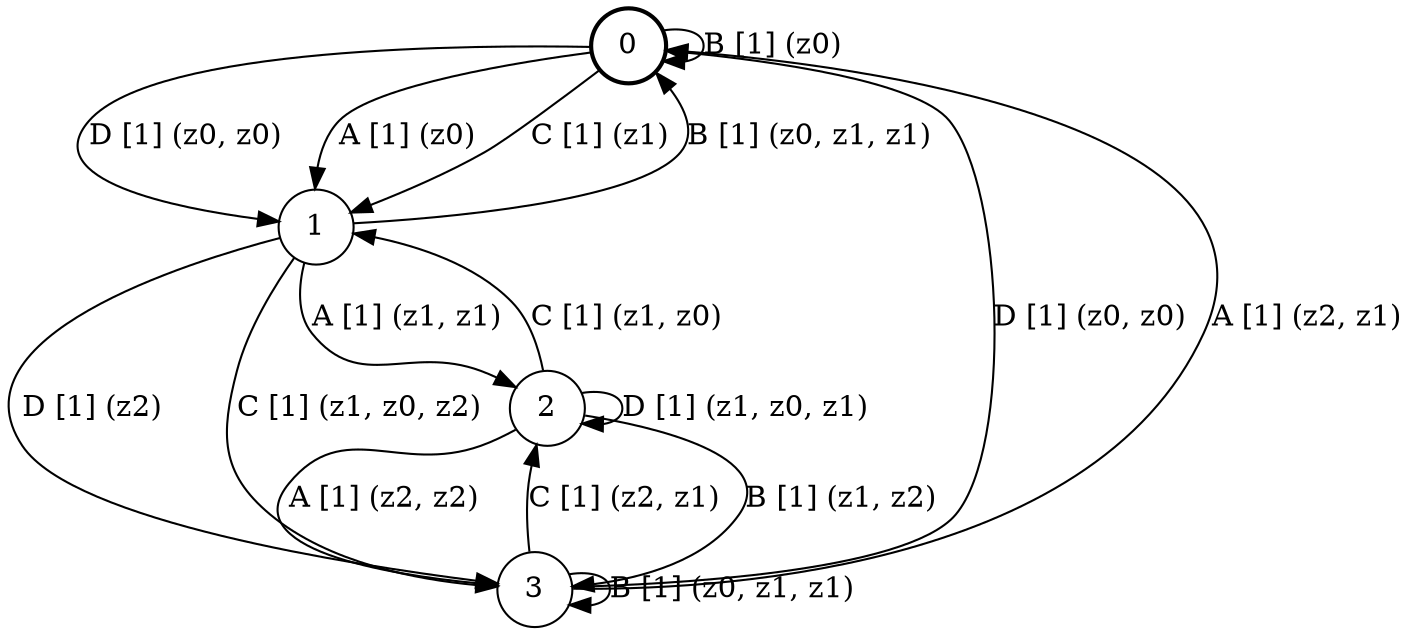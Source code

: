 # generated file, don't try to modify
# command: dot -Tpng <filename> > tree.png
digraph Automaton {
    node [shape = circle];
    0 [style = "bold"];
    0 -> 1 [label = "D [1] (z0, z0) "];
    0 -> 1 [label = "A [1] (z0) "];
    0 -> 0 [label = "B [1] (z0) "];
    0 -> 1 [label = "C [1] (z1) "];
    1 -> 3 [label = "D [1] (z2) "];
    1 -> 2 [label = "A [1] (z1, z1) "];
    1 -> 0 [label = "B [1] (z0, z1, z1) "];
    1 -> 3 [label = "C [1] (z1, z0, z2) "];
    2 -> 2 [label = "D [1] (z1, z0, z1) "];
    2 -> 3 [label = "A [1] (z2, z2) "];
    2 -> 3 [label = "B [1] (z1, z2) "];
    2 -> 1 [label = "C [1] (z1, z0) "];
    3 -> 0 [label = "D [1] (z0, z0) "];
    3 -> 0 [label = "A [1] (z2, z1) "];
    3 -> 3 [label = "B [1] (z0, z1, z1) "];
    3 -> 2 [label = "C [1] (z2, z1) "];
}
